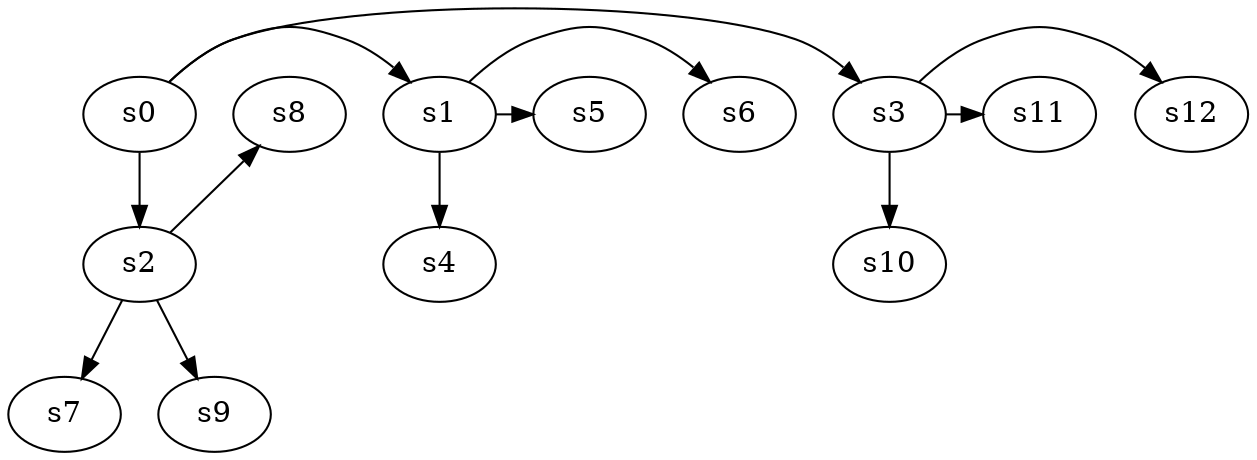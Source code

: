 digraph game_0307_branch_3_3 {
    s0 [name="s0", player=1];
    s1 [name="s1", player=0, target=1];
    s2 [name="s2", player=1];
    s3 [name="s3", player=0, target=1];
    s4 [name="s4", player=1, target=1];
    s5 [name="s5", player=1];
    s6 [name="s6", player=1, target=1];
    s7 [name="s7", player=1, target=1];
    s8 [name="s8", player=1, target=1];
    s9 [name="s9", player=1, target=1];
    s10 [name="s10", player=1];
    s11 [name="s11", player=1, target=1];
    s12 [name="s12", player=0, target=1];

    s0 -> s1 [constraint="time % 4 == 0 || time % 4 == 1"];
    s0 -> s2;
    s0 -> s3 [constraint="time % 2 == 0 || time % 2 == 1"];
    s1 -> s4;
    s1 -> s5 [constraint="time % 4 == 0 || time % 3 == 1"];
    s1 -> s6 [constraint="time % 4 == 0 || time % 4 == 1"];
    s2 -> s7;
    s2 -> s8 [constraint="!(time % 3 == 0)"];
    s2 -> s9;
    s3 -> s10;
    s3 -> s11 [constraint="time % 5 == 4"];
    s3 -> s12 [constraint="time == 4 || time == 7 || time == 9"];
}
